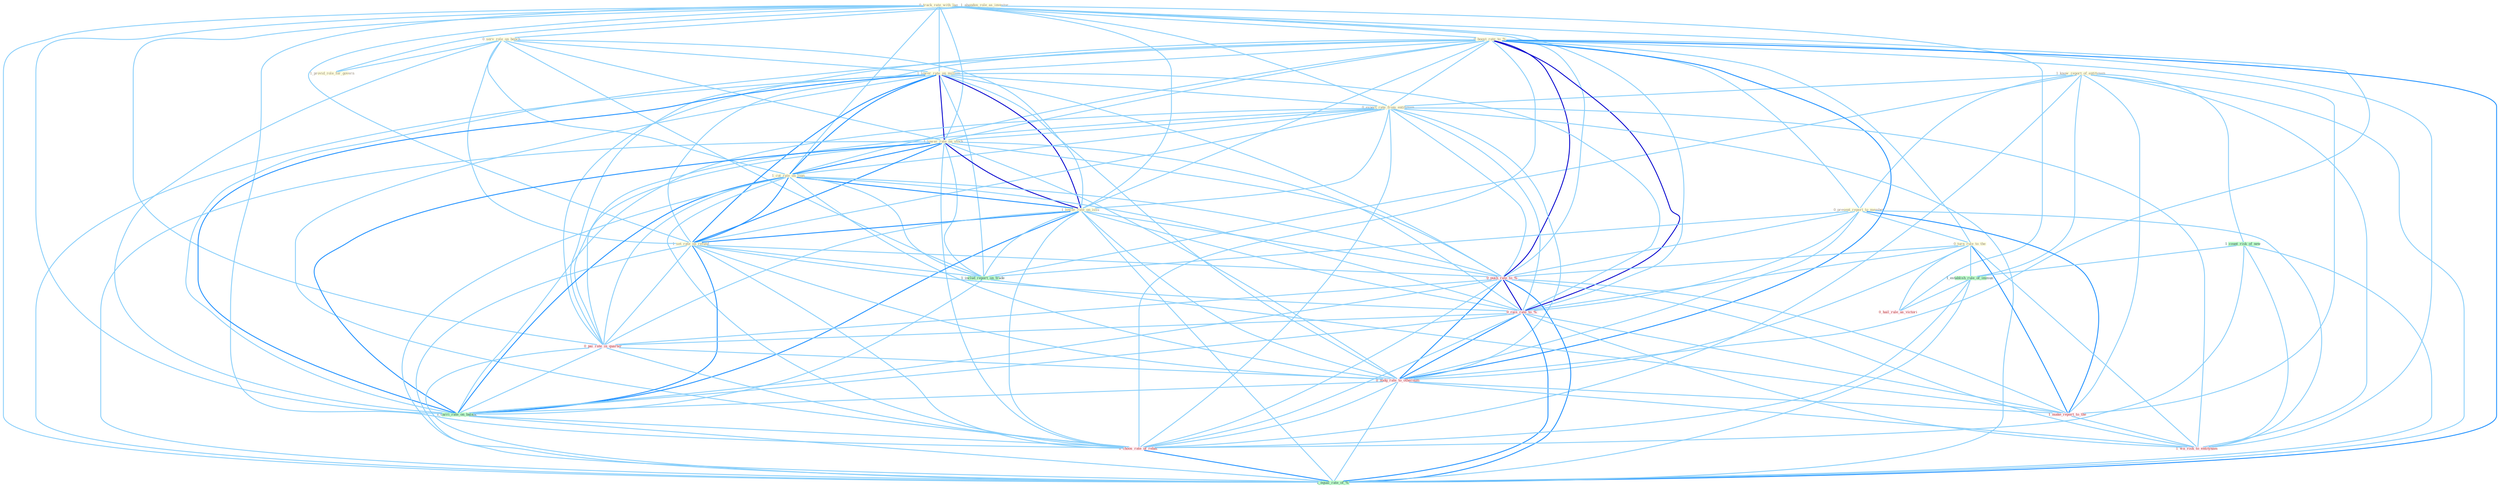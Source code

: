 Graph G{ 
    node
    [shape=polygon,style=filled,width=.5,height=.06,color="#BDFCC9",fixedsize=true,fontsize=4,
    fontcolor="#2f4f4f"];
    {node
    [color="#ffffe0", fontcolor="#8b7d6b"] "1_abandon_role_as_investor " "0_track_rate_with_lag " "1_know_report_of_entitynam " "0_serv_role_on_bench " "0_boost_rate_to_% " "1_lower_rate_on_million " "0_expect_rate_from_entitynam " "1_lower_rate_on_stock " "0_present_report_to_member " "1_cut_rate_on_loan " "1_lower_rate_on_issu " "1_set_rate_on_refund " "0_turn_rule_to_the " "1_provid_role_for_govern "}
{node [color="#fff0f5", fontcolor="#b22222"] "0_push_rate_to_% " "0_rais_rate_to_% " "0_pai_rate_in_quarter " "0_nudg_rate_to_othernum " "1_make_report_to_the " "0_choos_rate_of_rebat " "1_wa_risk_to_entitynam " "0_hail_rule_as_victori "}
edge [color="#B0E2FF"];

	"1_abandon_role_as_investor " -- "0_serv_role_on_bench " [w="1", color="#87cefa" ];
	"1_abandon_role_as_investor " -- "1_provid_role_for_govern " [w="1", color="#87cefa" ];
	"1_abandon_role_as_investor " -- "0_hail_rule_as_victori " [w="1", color="#87cefa" ];
	"0_track_rate_with_lag " -- "0_boost_rate_to_% " [w="1", color="#87cefa" ];
	"0_track_rate_with_lag " -- "1_lower_rate_on_million " [w="1", color="#87cefa" ];
	"0_track_rate_with_lag " -- "0_expect_rate_from_entitynam " [w="1", color="#87cefa" ];
	"0_track_rate_with_lag " -- "1_lower_rate_on_stock " [w="1", color="#87cefa" ];
	"0_track_rate_with_lag " -- "1_cut_rate_on_loan " [w="1", color="#87cefa" ];
	"0_track_rate_with_lag " -- "1_lower_rate_on_issu " [w="1", color="#87cefa" ];
	"0_track_rate_with_lag " -- "1_set_rate_on_refund " [w="1", color="#87cefa" ];
	"0_track_rate_with_lag " -- "0_push_rate_to_% " [w="1", color="#87cefa" ];
	"0_track_rate_with_lag " -- "0_rais_rate_to_% " [w="1", color="#87cefa" ];
	"0_track_rate_with_lag " -- "0_pai_rate_in_quarter " [w="1", color="#87cefa" ];
	"0_track_rate_with_lag " -- "0_nudg_rate_to_othernum " [w="1", color="#87cefa" ];
	"0_track_rate_with_lag " -- "1_carri_rate_on_balanc " [w="1", color="#87cefa" ];
	"0_track_rate_with_lag " -- "0_choos_rate_of_rebat " [w="1", color="#87cefa" ];
	"0_track_rate_with_lag " -- "1_equal_rate_of_% " [w="1", color="#87cefa" ];
	"1_know_report_of_entitynam " -- "0_expect_rate_from_entitynam " [w="1", color="#87cefa" ];
	"1_know_report_of_entitynam " -- "0_present_report_to_member " [w="1", color="#87cefa" ];
	"1_know_report_of_entitynam " -- "1_count_risk_of_new " [w="1", color="#87cefa" ];
	"1_know_report_of_entitynam " -- "1_establish_rule_of_immun " [w="1", color="#87cefa" ];
	"1_know_report_of_entitynam " -- "1_includ_report_on_trade " [w="1", color="#87cefa" ];
	"1_know_report_of_entitynam " -- "1_make_report_to_the " [w="1", color="#87cefa" ];
	"1_know_report_of_entitynam " -- "0_choos_rate_of_rebat " [w="1", color="#87cefa" ];
	"1_know_report_of_entitynam " -- "1_wa_risk_to_entitynam " [w="1", color="#87cefa" ];
	"1_know_report_of_entitynam " -- "1_equal_rate_of_% " [w="1", color="#87cefa" ];
	"0_serv_role_on_bench " -- "1_lower_rate_on_million " [w="1", color="#87cefa" ];
	"0_serv_role_on_bench " -- "1_lower_rate_on_stock " [w="1", color="#87cefa" ];
	"0_serv_role_on_bench " -- "1_cut_rate_on_loan " [w="1", color="#87cefa" ];
	"0_serv_role_on_bench " -- "1_lower_rate_on_issu " [w="1", color="#87cefa" ];
	"0_serv_role_on_bench " -- "1_set_rate_on_refund " [w="1", color="#87cefa" ];
	"0_serv_role_on_bench " -- "1_provid_role_for_govern " [w="1", color="#87cefa" ];
	"0_serv_role_on_bench " -- "1_includ_report_on_trade " [w="1", color="#87cefa" ];
	"0_serv_role_on_bench " -- "1_carri_rate_on_balanc " [w="1", color="#87cefa" ];
	"0_boost_rate_to_% " -- "1_lower_rate_on_million " [w="1", color="#87cefa" ];
	"0_boost_rate_to_% " -- "0_expect_rate_from_entitynam " [w="1", color="#87cefa" ];
	"0_boost_rate_to_% " -- "1_lower_rate_on_stock " [w="1", color="#87cefa" ];
	"0_boost_rate_to_% " -- "0_present_report_to_member " [w="1", color="#87cefa" ];
	"0_boost_rate_to_% " -- "1_cut_rate_on_loan " [w="1", color="#87cefa" ];
	"0_boost_rate_to_% " -- "1_lower_rate_on_issu " [w="1", color="#87cefa" ];
	"0_boost_rate_to_% " -- "1_set_rate_on_refund " [w="1", color="#87cefa" ];
	"0_boost_rate_to_% " -- "0_turn_rule_to_the " [w="1", color="#87cefa" ];
	"0_boost_rate_to_% " -- "0_push_rate_to_% " [w="3", color="#0000cd" , len=0.6];
	"0_boost_rate_to_% " -- "0_rais_rate_to_% " [w="3", color="#0000cd" , len=0.6];
	"0_boost_rate_to_% " -- "0_pai_rate_in_quarter " [w="1", color="#87cefa" ];
	"0_boost_rate_to_% " -- "0_nudg_rate_to_othernum " [w="2", color="#1e90ff" , len=0.8];
	"0_boost_rate_to_% " -- "1_carri_rate_on_balanc " [w="1", color="#87cefa" ];
	"0_boost_rate_to_% " -- "1_make_report_to_the " [w="1", color="#87cefa" ];
	"0_boost_rate_to_% " -- "0_choos_rate_of_rebat " [w="1", color="#87cefa" ];
	"0_boost_rate_to_% " -- "1_wa_risk_to_entitynam " [w="1", color="#87cefa" ];
	"0_boost_rate_to_% " -- "1_equal_rate_of_% " [w="2", color="#1e90ff" , len=0.8];
	"1_lower_rate_on_million " -- "0_expect_rate_from_entitynam " [w="1", color="#87cefa" ];
	"1_lower_rate_on_million " -- "1_lower_rate_on_stock " [w="3", color="#0000cd" , len=0.6];
	"1_lower_rate_on_million " -- "1_cut_rate_on_loan " [w="2", color="#1e90ff" , len=0.8];
	"1_lower_rate_on_million " -- "1_lower_rate_on_issu " [w="3", color="#0000cd" , len=0.6];
	"1_lower_rate_on_million " -- "1_set_rate_on_refund " [w="2", color="#1e90ff" , len=0.8];
	"1_lower_rate_on_million " -- "0_push_rate_to_% " [w="1", color="#87cefa" ];
	"1_lower_rate_on_million " -- "0_rais_rate_to_% " [w="1", color="#87cefa" ];
	"1_lower_rate_on_million " -- "0_pai_rate_in_quarter " [w="1", color="#87cefa" ];
	"1_lower_rate_on_million " -- "0_nudg_rate_to_othernum " [w="1", color="#87cefa" ];
	"1_lower_rate_on_million " -- "1_includ_report_on_trade " [w="1", color="#87cefa" ];
	"1_lower_rate_on_million " -- "1_carri_rate_on_balanc " [w="2", color="#1e90ff" , len=0.8];
	"1_lower_rate_on_million " -- "0_choos_rate_of_rebat " [w="1", color="#87cefa" ];
	"1_lower_rate_on_million " -- "1_equal_rate_of_% " [w="1", color="#87cefa" ];
	"0_expect_rate_from_entitynam " -- "1_lower_rate_on_stock " [w="1", color="#87cefa" ];
	"0_expect_rate_from_entitynam " -- "1_cut_rate_on_loan " [w="1", color="#87cefa" ];
	"0_expect_rate_from_entitynam " -- "1_lower_rate_on_issu " [w="1", color="#87cefa" ];
	"0_expect_rate_from_entitynam " -- "1_set_rate_on_refund " [w="1", color="#87cefa" ];
	"0_expect_rate_from_entitynam " -- "0_push_rate_to_% " [w="1", color="#87cefa" ];
	"0_expect_rate_from_entitynam " -- "0_rais_rate_to_% " [w="1", color="#87cefa" ];
	"0_expect_rate_from_entitynam " -- "0_pai_rate_in_quarter " [w="1", color="#87cefa" ];
	"0_expect_rate_from_entitynam " -- "0_nudg_rate_to_othernum " [w="1", color="#87cefa" ];
	"0_expect_rate_from_entitynam " -- "1_carri_rate_on_balanc " [w="1", color="#87cefa" ];
	"0_expect_rate_from_entitynam " -- "0_choos_rate_of_rebat " [w="1", color="#87cefa" ];
	"0_expect_rate_from_entitynam " -- "1_wa_risk_to_entitynam " [w="1", color="#87cefa" ];
	"0_expect_rate_from_entitynam " -- "1_equal_rate_of_% " [w="1", color="#87cefa" ];
	"1_lower_rate_on_stock " -- "1_cut_rate_on_loan " [w="2", color="#1e90ff" , len=0.8];
	"1_lower_rate_on_stock " -- "1_lower_rate_on_issu " [w="3", color="#0000cd" , len=0.6];
	"1_lower_rate_on_stock " -- "1_set_rate_on_refund " [w="2", color="#1e90ff" , len=0.8];
	"1_lower_rate_on_stock " -- "0_push_rate_to_% " [w="1", color="#87cefa" ];
	"1_lower_rate_on_stock " -- "0_rais_rate_to_% " [w="1", color="#87cefa" ];
	"1_lower_rate_on_stock " -- "0_pai_rate_in_quarter " [w="1", color="#87cefa" ];
	"1_lower_rate_on_stock " -- "0_nudg_rate_to_othernum " [w="1", color="#87cefa" ];
	"1_lower_rate_on_stock " -- "1_includ_report_on_trade " [w="1", color="#87cefa" ];
	"1_lower_rate_on_stock " -- "1_carri_rate_on_balanc " [w="2", color="#1e90ff" , len=0.8];
	"1_lower_rate_on_stock " -- "0_choos_rate_of_rebat " [w="1", color="#87cefa" ];
	"1_lower_rate_on_stock " -- "1_equal_rate_of_% " [w="1", color="#87cefa" ];
	"0_present_report_to_member " -- "0_turn_rule_to_the " [w="1", color="#87cefa" ];
	"0_present_report_to_member " -- "0_push_rate_to_% " [w="1", color="#87cefa" ];
	"0_present_report_to_member " -- "0_rais_rate_to_% " [w="1", color="#87cefa" ];
	"0_present_report_to_member " -- "0_nudg_rate_to_othernum " [w="1", color="#87cefa" ];
	"0_present_report_to_member " -- "1_includ_report_on_trade " [w="1", color="#87cefa" ];
	"0_present_report_to_member " -- "1_make_report_to_the " [w="2", color="#1e90ff" , len=0.8];
	"0_present_report_to_member " -- "1_wa_risk_to_entitynam " [w="1", color="#87cefa" ];
	"1_cut_rate_on_loan " -- "1_lower_rate_on_issu " [w="2", color="#1e90ff" , len=0.8];
	"1_cut_rate_on_loan " -- "1_set_rate_on_refund " [w="2", color="#1e90ff" , len=0.8];
	"1_cut_rate_on_loan " -- "0_push_rate_to_% " [w="1", color="#87cefa" ];
	"1_cut_rate_on_loan " -- "0_rais_rate_to_% " [w="1", color="#87cefa" ];
	"1_cut_rate_on_loan " -- "0_pai_rate_in_quarter " [w="1", color="#87cefa" ];
	"1_cut_rate_on_loan " -- "0_nudg_rate_to_othernum " [w="1", color="#87cefa" ];
	"1_cut_rate_on_loan " -- "1_includ_report_on_trade " [w="1", color="#87cefa" ];
	"1_cut_rate_on_loan " -- "1_carri_rate_on_balanc " [w="2", color="#1e90ff" , len=0.8];
	"1_cut_rate_on_loan " -- "0_choos_rate_of_rebat " [w="1", color="#87cefa" ];
	"1_cut_rate_on_loan " -- "1_equal_rate_of_% " [w="1", color="#87cefa" ];
	"1_lower_rate_on_issu " -- "1_set_rate_on_refund " [w="2", color="#1e90ff" , len=0.8];
	"1_lower_rate_on_issu " -- "0_push_rate_to_% " [w="1", color="#87cefa" ];
	"1_lower_rate_on_issu " -- "0_rais_rate_to_% " [w="1", color="#87cefa" ];
	"1_lower_rate_on_issu " -- "0_pai_rate_in_quarter " [w="1", color="#87cefa" ];
	"1_lower_rate_on_issu " -- "0_nudg_rate_to_othernum " [w="1", color="#87cefa" ];
	"1_lower_rate_on_issu " -- "1_includ_report_on_trade " [w="1", color="#87cefa" ];
	"1_lower_rate_on_issu " -- "1_carri_rate_on_balanc " [w="2", color="#1e90ff" , len=0.8];
	"1_lower_rate_on_issu " -- "0_choos_rate_of_rebat " [w="1", color="#87cefa" ];
	"1_lower_rate_on_issu " -- "1_equal_rate_of_% " [w="1", color="#87cefa" ];
	"1_set_rate_on_refund " -- "0_push_rate_to_% " [w="1", color="#87cefa" ];
	"1_set_rate_on_refund " -- "0_rais_rate_to_% " [w="1", color="#87cefa" ];
	"1_set_rate_on_refund " -- "0_pai_rate_in_quarter " [w="1", color="#87cefa" ];
	"1_set_rate_on_refund " -- "0_nudg_rate_to_othernum " [w="1", color="#87cefa" ];
	"1_set_rate_on_refund " -- "1_includ_report_on_trade " [w="1", color="#87cefa" ];
	"1_set_rate_on_refund " -- "1_carri_rate_on_balanc " [w="2", color="#1e90ff" , len=0.8];
	"1_set_rate_on_refund " -- "0_choos_rate_of_rebat " [w="1", color="#87cefa" ];
	"1_set_rate_on_refund " -- "1_equal_rate_of_% " [w="1", color="#87cefa" ];
	"0_turn_rule_to_the " -- "0_push_rate_to_% " [w="1", color="#87cefa" ];
	"0_turn_rule_to_the " -- "0_rais_rate_to_% " [w="1", color="#87cefa" ];
	"0_turn_rule_to_the " -- "1_establish_rule_of_immun " [w="1", color="#87cefa" ];
	"0_turn_rule_to_the " -- "0_nudg_rate_to_othernum " [w="1", color="#87cefa" ];
	"0_turn_rule_to_the " -- "1_make_report_to_the " [w="2", color="#1e90ff" , len=0.8];
	"0_turn_rule_to_the " -- "1_wa_risk_to_entitynam " [w="1", color="#87cefa" ];
	"0_turn_rule_to_the " -- "0_hail_rule_as_victori " [w="1", color="#87cefa" ];
	"1_count_risk_of_new " -- "1_establish_rule_of_immun " [w="1", color="#87cefa" ];
	"1_count_risk_of_new " -- "0_choos_rate_of_rebat " [w="1", color="#87cefa" ];
	"1_count_risk_of_new " -- "1_wa_risk_to_entitynam " [w="1", color="#87cefa" ];
	"1_count_risk_of_new " -- "1_equal_rate_of_% " [w="1", color="#87cefa" ];
	"0_push_rate_to_% " -- "0_rais_rate_to_% " [w="3", color="#0000cd" , len=0.6];
	"0_push_rate_to_% " -- "0_pai_rate_in_quarter " [w="1", color="#87cefa" ];
	"0_push_rate_to_% " -- "0_nudg_rate_to_othernum " [w="2", color="#1e90ff" , len=0.8];
	"0_push_rate_to_% " -- "1_carri_rate_on_balanc " [w="1", color="#87cefa" ];
	"0_push_rate_to_% " -- "1_make_report_to_the " [w="1", color="#87cefa" ];
	"0_push_rate_to_% " -- "0_choos_rate_of_rebat " [w="1", color="#87cefa" ];
	"0_push_rate_to_% " -- "1_wa_risk_to_entitynam " [w="1", color="#87cefa" ];
	"0_push_rate_to_% " -- "1_equal_rate_of_% " [w="2", color="#1e90ff" , len=0.8];
	"0_rais_rate_to_% " -- "0_pai_rate_in_quarter " [w="1", color="#87cefa" ];
	"0_rais_rate_to_% " -- "0_nudg_rate_to_othernum " [w="2", color="#1e90ff" , len=0.8];
	"0_rais_rate_to_% " -- "1_carri_rate_on_balanc " [w="1", color="#87cefa" ];
	"0_rais_rate_to_% " -- "1_make_report_to_the " [w="1", color="#87cefa" ];
	"0_rais_rate_to_% " -- "0_choos_rate_of_rebat " [w="1", color="#87cefa" ];
	"0_rais_rate_to_% " -- "1_wa_risk_to_entitynam " [w="1", color="#87cefa" ];
	"0_rais_rate_to_% " -- "1_equal_rate_of_% " [w="2", color="#1e90ff" , len=0.8];
	"1_establish_rule_of_immun " -- "0_choos_rate_of_rebat " [w="1", color="#87cefa" ];
	"1_establish_rule_of_immun " -- "0_hail_rule_as_victori " [w="1", color="#87cefa" ];
	"1_establish_rule_of_immun " -- "1_equal_rate_of_% " [w="1", color="#87cefa" ];
	"0_pai_rate_in_quarter " -- "0_nudg_rate_to_othernum " [w="1", color="#87cefa" ];
	"0_pai_rate_in_quarter " -- "1_carri_rate_on_balanc " [w="1", color="#87cefa" ];
	"0_pai_rate_in_quarter " -- "0_choos_rate_of_rebat " [w="1", color="#87cefa" ];
	"0_pai_rate_in_quarter " -- "1_equal_rate_of_% " [w="1", color="#87cefa" ];
	"0_nudg_rate_to_othernum " -- "1_carri_rate_on_balanc " [w="1", color="#87cefa" ];
	"0_nudg_rate_to_othernum " -- "1_make_report_to_the " [w="1", color="#87cefa" ];
	"0_nudg_rate_to_othernum " -- "0_choos_rate_of_rebat " [w="1", color="#87cefa" ];
	"0_nudg_rate_to_othernum " -- "1_wa_risk_to_entitynam " [w="1", color="#87cefa" ];
	"0_nudg_rate_to_othernum " -- "1_equal_rate_of_% " [w="1", color="#87cefa" ];
	"1_includ_report_on_trade " -- "1_carri_rate_on_balanc " [w="1", color="#87cefa" ];
	"1_includ_report_on_trade " -- "1_make_report_to_the " [w="1", color="#87cefa" ];
	"1_carri_rate_on_balanc " -- "0_choos_rate_of_rebat " [w="1", color="#87cefa" ];
	"1_carri_rate_on_balanc " -- "1_equal_rate_of_% " [w="1", color="#87cefa" ];
	"1_make_report_to_the " -- "1_wa_risk_to_entitynam " [w="1", color="#87cefa" ];
	"0_choos_rate_of_rebat " -- "1_equal_rate_of_% " [w="2", color="#1e90ff" , len=0.8];
}